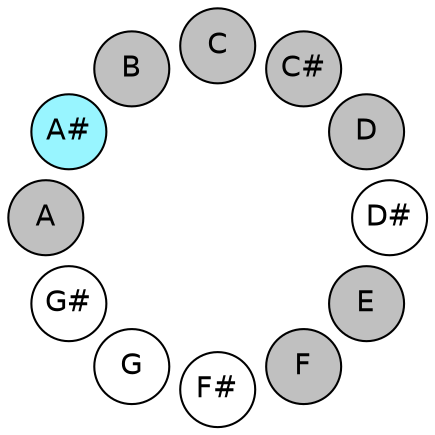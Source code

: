 
graph {

layout = circo;
mindist = .1

node [shape = circle, fontname = Helvetica, margin = 0, style = filled]
edge [style=invis]

subgraph 1 {
	"E" -- "F" -- "F#" -- "G" -- "G#" -- "A" -- "A#" -- "B" -- "C" -- "C#" -- "D" -- "D#" -- "E"
}

"C" [fillcolor = gray];
"C#" [fillcolor = gray];
"D" [fillcolor = gray];
"D#" [fillcolor = white];
"E" [fillcolor = gray];
"F" [fillcolor = gray];
"F#" [fillcolor = white];
"G" [fillcolor = white];
"G#" [fillcolor = white];
"A" [fillcolor = gray];
"A#" [fillcolor = cadetblue1];
"B" [fillcolor = gray];
}
